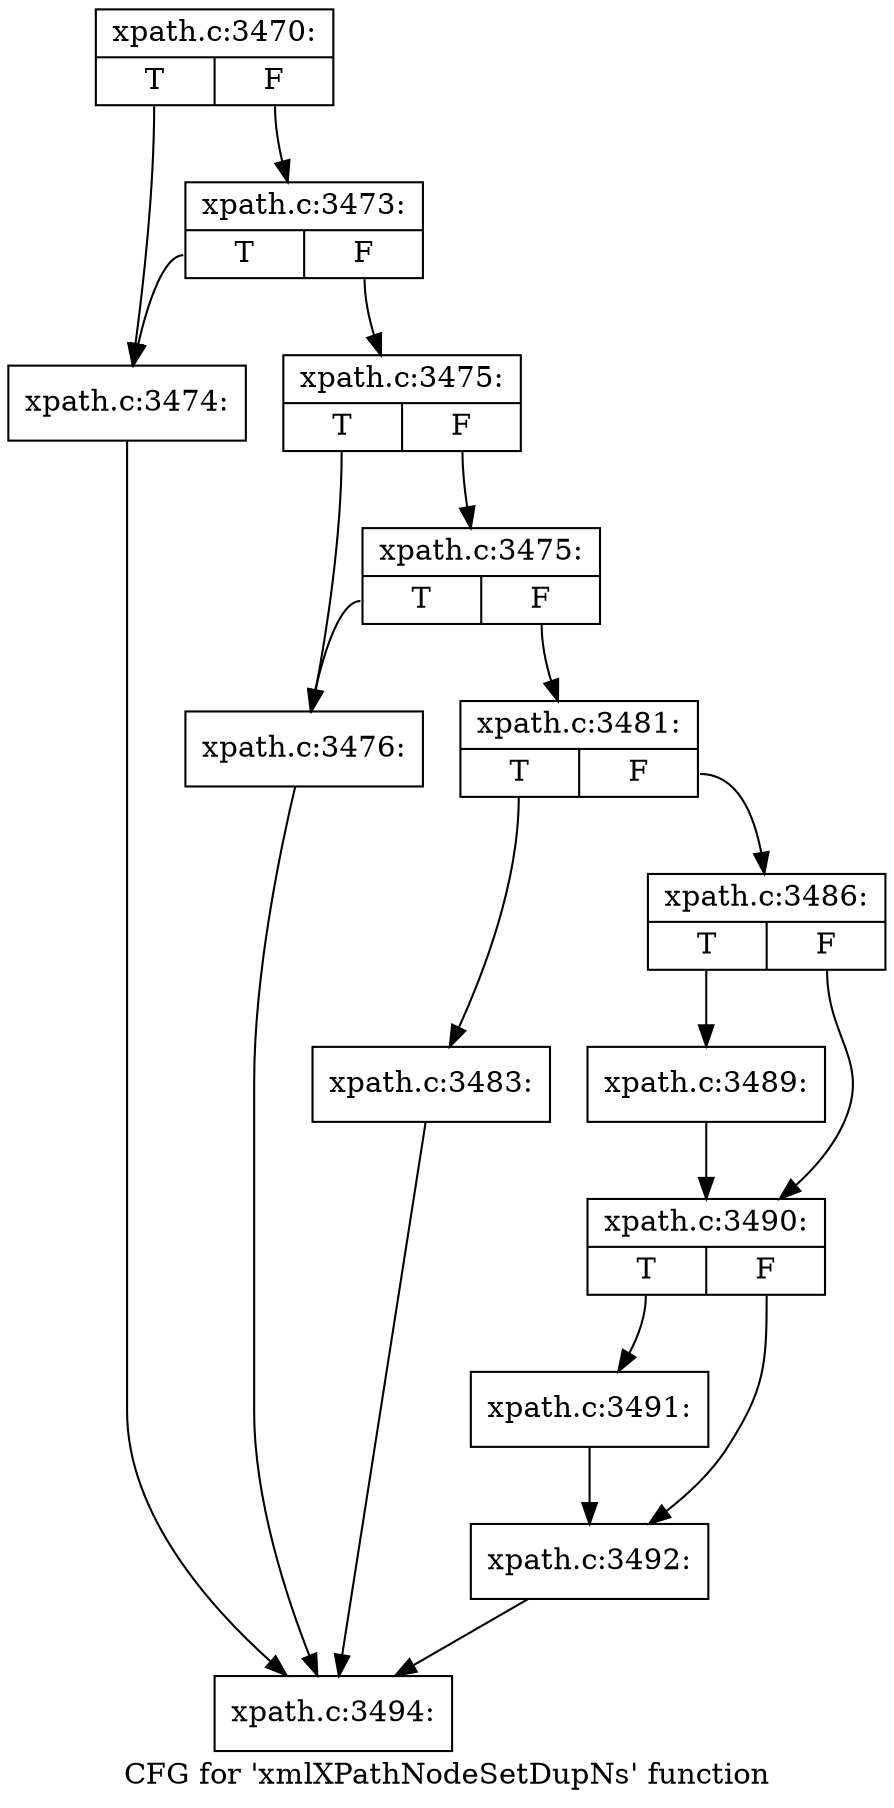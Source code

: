 digraph "CFG for 'xmlXPathNodeSetDupNs' function" {
	label="CFG for 'xmlXPathNodeSetDupNs' function";

	Node0x55e6b2abf0d0 [shape=record,label="{xpath.c:3470:|{<s0>T|<s1>F}}"];
	Node0x55e6b2abf0d0:s0 -> Node0x55e6b2abfd80;
	Node0x55e6b2abf0d0:s1 -> Node0x55e6b2abfe20;
	Node0x55e6b2abfe20 [shape=record,label="{xpath.c:3473:|{<s0>T|<s1>F}}"];
	Node0x55e6b2abfe20:s0 -> Node0x55e6b2abfd80;
	Node0x55e6b2abfe20:s1 -> Node0x55e6b2abfdd0;
	Node0x55e6b2abfd80 [shape=record,label="{xpath.c:3474:}"];
	Node0x55e6b2abfd80 -> Node0x55e6b2abf120;
	Node0x55e6b2abfdd0 [shape=record,label="{xpath.c:3475:|{<s0>T|<s1>F}}"];
	Node0x55e6b2abfdd0:s0 -> Node0x55e6b2ac0570;
	Node0x55e6b2abfdd0:s1 -> Node0x55e6b2ac0610;
	Node0x55e6b2ac0610 [shape=record,label="{xpath.c:3475:|{<s0>T|<s1>F}}"];
	Node0x55e6b2ac0610:s0 -> Node0x55e6b2ac0570;
	Node0x55e6b2ac0610:s1 -> Node0x55e6b2ac05c0;
	Node0x55e6b2ac0570 [shape=record,label="{xpath.c:3476:}"];
	Node0x55e6b2ac0570 -> Node0x55e6b2abf120;
	Node0x55e6b2ac05c0 [shape=record,label="{xpath.c:3481:|{<s0>T|<s1>F}}"];
	Node0x55e6b2ac05c0:s0 -> Node0x55e6b2ac1180;
	Node0x55e6b2ac05c0:s1 -> Node0x55e6b2ac11d0;
	Node0x55e6b2ac1180 [shape=record,label="{xpath.c:3483:}"];
	Node0x55e6b2ac1180 -> Node0x55e6b2abf120;
	Node0x55e6b2ac11d0 [shape=record,label="{xpath.c:3486:|{<s0>T|<s1>F}}"];
	Node0x55e6b2ac11d0:s0 -> Node0x55e6b2ac1de0;
	Node0x55e6b2ac11d0:s1 -> Node0x55e6b2ac1e30;
	Node0x55e6b2ac1de0 [shape=record,label="{xpath.c:3489:}"];
	Node0x55e6b2ac1de0 -> Node0x55e6b2ac1e30;
	Node0x55e6b2ac1e30 [shape=record,label="{xpath.c:3490:|{<s0>T|<s1>F}}"];
	Node0x55e6b2ac1e30:s0 -> Node0x55e6b2ac2770;
	Node0x55e6b2ac1e30:s1 -> Node0x55e6b2ac27c0;
	Node0x55e6b2ac2770 [shape=record,label="{xpath.c:3491:}"];
	Node0x55e6b2ac2770 -> Node0x55e6b2ac27c0;
	Node0x55e6b2ac27c0 [shape=record,label="{xpath.c:3492:}"];
	Node0x55e6b2ac27c0 -> Node0x55e6b2abf120;
	Node0x55e6b2abf120 [shape=record,label="{xpath.c:3494:}"];
}
